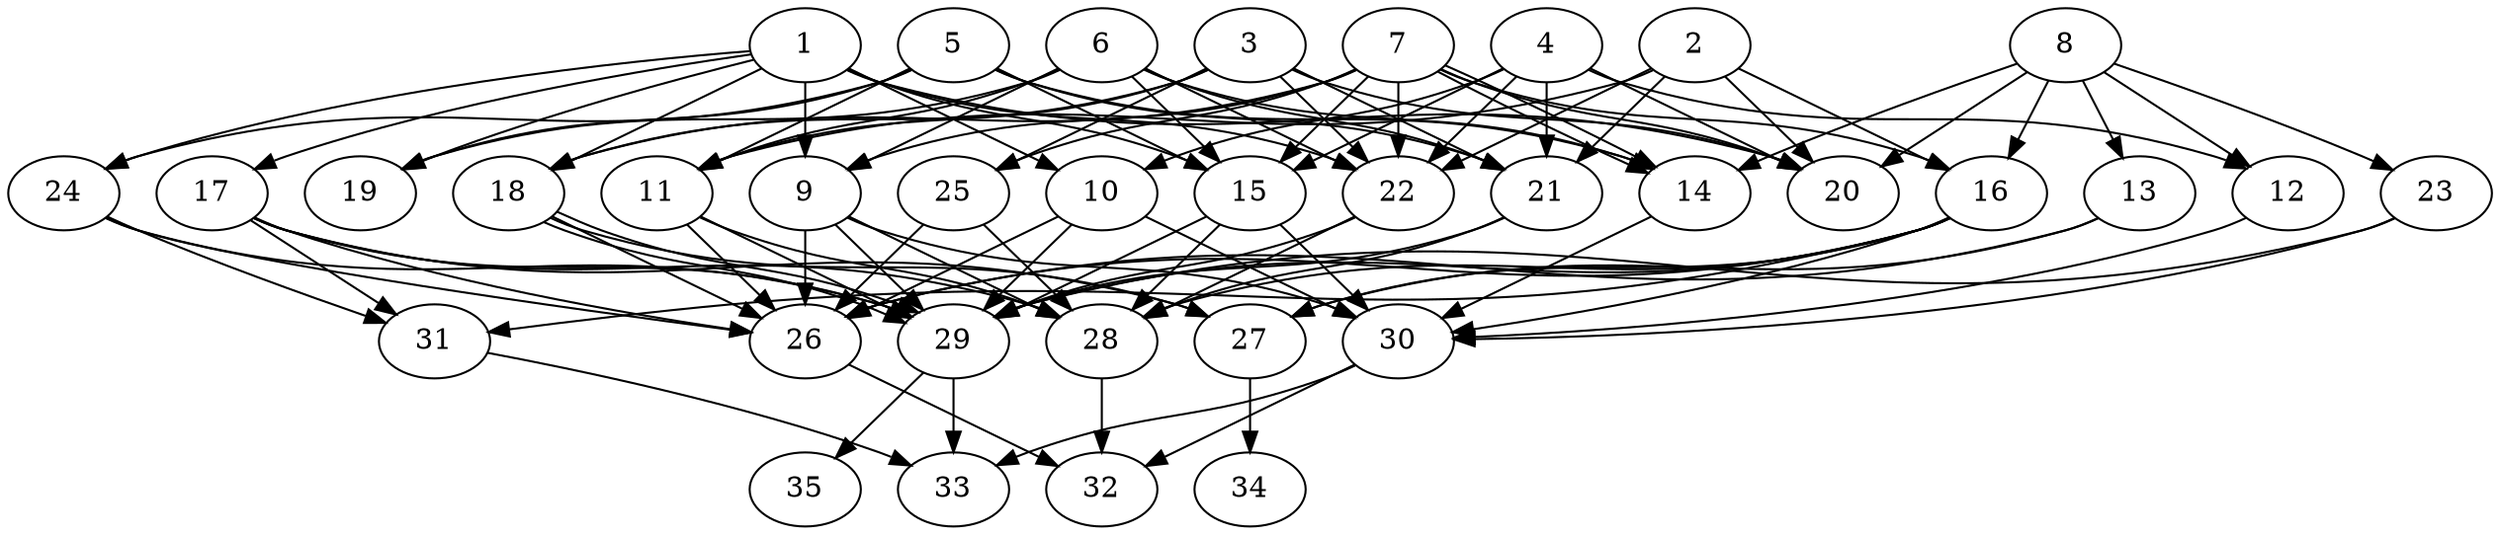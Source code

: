 // DAG automatically generated by daggen at Thu Oct  3 14:05:37 2019
// ./daggen --dot -n 35 --ccr 0.5 --fat 0.7 --regular 0.5 --density 0.7 --mindata 5242880 --maxdata 52428800 
digraph G {
  1 [size="30720000", alpha="0.14", expect_size="15360000"] 
  1 -> 9 [size ="15360000"]
  1 -> 10 [size ="15360000"]
  1 -> 15 [size ="15360000"]
  1 -> 17 [size ="15360000"]
  1 -> 18 [size ="15360000"]
  1 -> 19 [size ="15360000"]
  1 -> 20 [size ="15360000"]
  1 -> 22 [size ="15360000"]
  1 -> 24 [size ="15360000"]
  2 [size="99547136", alpha="0.15", expect_size="49773568"] 
  2 -> 11 [size ="49773568"]
  2 -> 16 [size ="49773568"]
  2 -> 20 [size ="49773568"]
  2 -> 21 [size ="49773568"]
  2 -> 22 [size ="49773568"]
  3 [size="82950144", alpha="0.01", expect_size="41475072"] 
  3 -> 11 [size ="41475072"]
  3 -> 18 [size ="41475072"]
  3 -> 20 [size ="41475072"]
  3 -> 21 [size ="41475072"]
  3 -> 22 [size ="41475072"]
  3 -> 25 [size ="41475072"]
  4 [size="29177856", alpha="0.11", expect_size="14588928"] 
  4 -> 10 [size ="14588928"]
  4 -> 12 [size ="14588928"]
  4 -> 15 [size ="14588928"]
  4 -> 20 [size ="14588928"]
  4 -> 21 [size ="14588928"]
  4 -> 22 [size ="14588928"]
  5 [size="65200128", alpha="0.02", expect_size="32600064"] 
  5 -> 11 [size ="32600064"]
  5 -> 14 [size ="32600064"]
  5 -> 15 [size ="32600064"]
  5 -> 19 [size ="32600064"]
  5 -> 21 [size ="32600064"]
  5 -> 24 [size ="32600064"]
  6 [size="38432768", alpha="0.00", expect_size="19216384"] 
  6 -> 9 [size ="19216384"]
  6 -> 11 [size ="19216384"]
  6 -> 14 [size ="19216384"]
  6 -> 15 [size ="19216384"]
  6 -> 19 [size ="19216384"]
  6 -> 21 [size ="19216384"]
  6 -> 22 [size ="19216384"]
  7 [size="83300352", alpha="0.09", expect_size="41650176"] 
  7 -> 9 [size ="41650176"]
  7 -> 14 [size ="41650176"]
  7 -> 14 [size ="41650176"]
  7 -> 15 [size ="41650176"]
  7 -> 16 [size ="41650176"]
  7 -> 18 [size ="41650176"]
  7 -> 20 [size ="41650176"]
  7 -> 22 [size ="41650176"]
  7 -> 25 [size ="41650176"]
  8 [size="98115584", alpha="0.03", expect_size="49057792"] 
  8 -> 12 [size ="49057792"]
  8 -> 13 [size ="49057792"]
  8 -> 14 [size ="49057792"]
  8 -> 16 [size ="49057792"]
  8 -> 20 [size ="49057792"]
  8 -> 23 [size ="49057792"]
  9 [size="93868032", alpha="0.04", expect_size="46934016"] 
  9 -> 26 [size ="46934016"]
  9 -> 28 [size ="46934016"]
  9 -> 29 [size ="46934016"]
  9 -> 30 [size ="46934016"]
  10 [size="17582080", alpha="0.04", expect_size="8791040"] 
  10 -> 26 [size ="8791040"]
  10 -> 29 [size ="8791040"]
  10 -> 30 [size ="8791040"]
  11 [size="68102144", alpha="0.09", expect_size="34051072"] 
  11 -> 26 [size ="34051072"]
  11 -> 28 [size ="34051072"]
  11 -> 29 [size ="34051072"]
  12 [size="39471104", alpha="0.18", expect_size="19735552"] 
  12 -> 30 [size ="19735552"]
  13 [size="17653760", alpha="0.13", expect_size="8826880"] 
  13 -> 26 [size ="8826880"]
  13 -> 27 [size ="8826880"]
  14 [size="24303616", alpha="0.09", expect_size="12151808"] 
  14 -> 30 [size ="12151808"]
  15 [size="74577920", alpha="0.15", expect_size="37288960"] 
  15 -> 28 [size ="37288960"]
  15 -> 29 [size ="37288960"]
  15 -> 30 [size ="37288960"]
  16 [size="81862656", alpha="0.10", expect_size="40931328"] 
  16 -> 26 [size ="40931328"]
  16 -> 27 [size ="40931328"]
  16 -> 28 [size ="40931328"]
  16 -> 29 [size ="40931328"]
  16 -> 30 [size ="40931328"]
  16 -> 31 [size ="40931328"]
  17 [size="83673088", alpha="0.08", expect_size="41836544"] 
  17 -> 26 [size ="41836544"]
  17 -> 27 [size ="41836544"]
  17 -> 28 [size ="41836544"]
  17 -> 29 [size ="41836544"]
  17 -> 31 [size ="41836544"]
  18 [size="30611456", alpha="0.17", expect_size="15305728"] 
  18 -> 26 [size ="15305728"]
  18 -> 27 [size ="15305728"]
  18 -> 29 [size ="15305728"]
  18 -> 29 [size ="15305728"]
  19 [size="45598720", alpha="0.10", expect_size="22799360"] 
  20 [size="62142464", alpha="0.01", expect_size="31071232"] 
  21 [size="79939584", alpha="0.18", expect_size="39969792"] 
  21 -> 28 [size ="39969792"]
  21 -> 29 [size ="39969792"]
  22 [size="25954304", alpha="0.13", expect_size="12977152"] 
  22 -> 28 [size ="12977152"]
  22 -> 29 [size ="12977152"]
  23 [size="16195584", alpha="0.03", expect_size="8097792"] 
  23 -> 29 [size ="8097792"]
  23 -> 30 [size ="8097792"]
  24 [size="75270144", alpha="0.17", expect_size="37635072"] 
  24 -> 26 [size ="37635072"]
  24 -> 29 [size ="37635072"]
  24 -> 31 [size ="37635072"]
  25 [size="24483840", alpha="0.03", expect_size="12241920"] 
  25 -> 26 [size ="12241920"]
  25 -> 28 [size ="12241920"]
  26 [size="97513472", alpha="0.15", expect_size="48756736"] 
  26 -> 32 [size ="48756736"]
  27 [size="48711680", alpha="0.03", expect_size="24355840"] 
  27 -> 34 [size ="24355840"]
  28 [size="86048768", alpha="0.08", expect_size="43024384"] 
  28 -> 32 [size ="43024384"]
  29 [size="71706624", alpha="0.12", expect_size="35853312"] 
  29 -> 33 [size ="35853312"]
  29 -> 35 [size ="35853312"]
  30 [size="22738944", alpha="0.17", expect_size="11369472"] 
  30 -> 32 [size ="11369472"]
  30 -> 33 [size ="11369472"]
  31 [size="29814784", alpha="0.14", expect_size="14907392"] 
  31 -> 33 [size ="14907392"]
  32 [size="18796544", alpha="0.18", expect_size="9398272"] 
  33 [size="78747648", alpha="0.03", expect_size="39373824"] 
  34 [size="93388800", alpha="0.11", expect_size="46694400"] 
  35 [size="81414144", alpha="0.12", expect_size="40707072"] 
}
